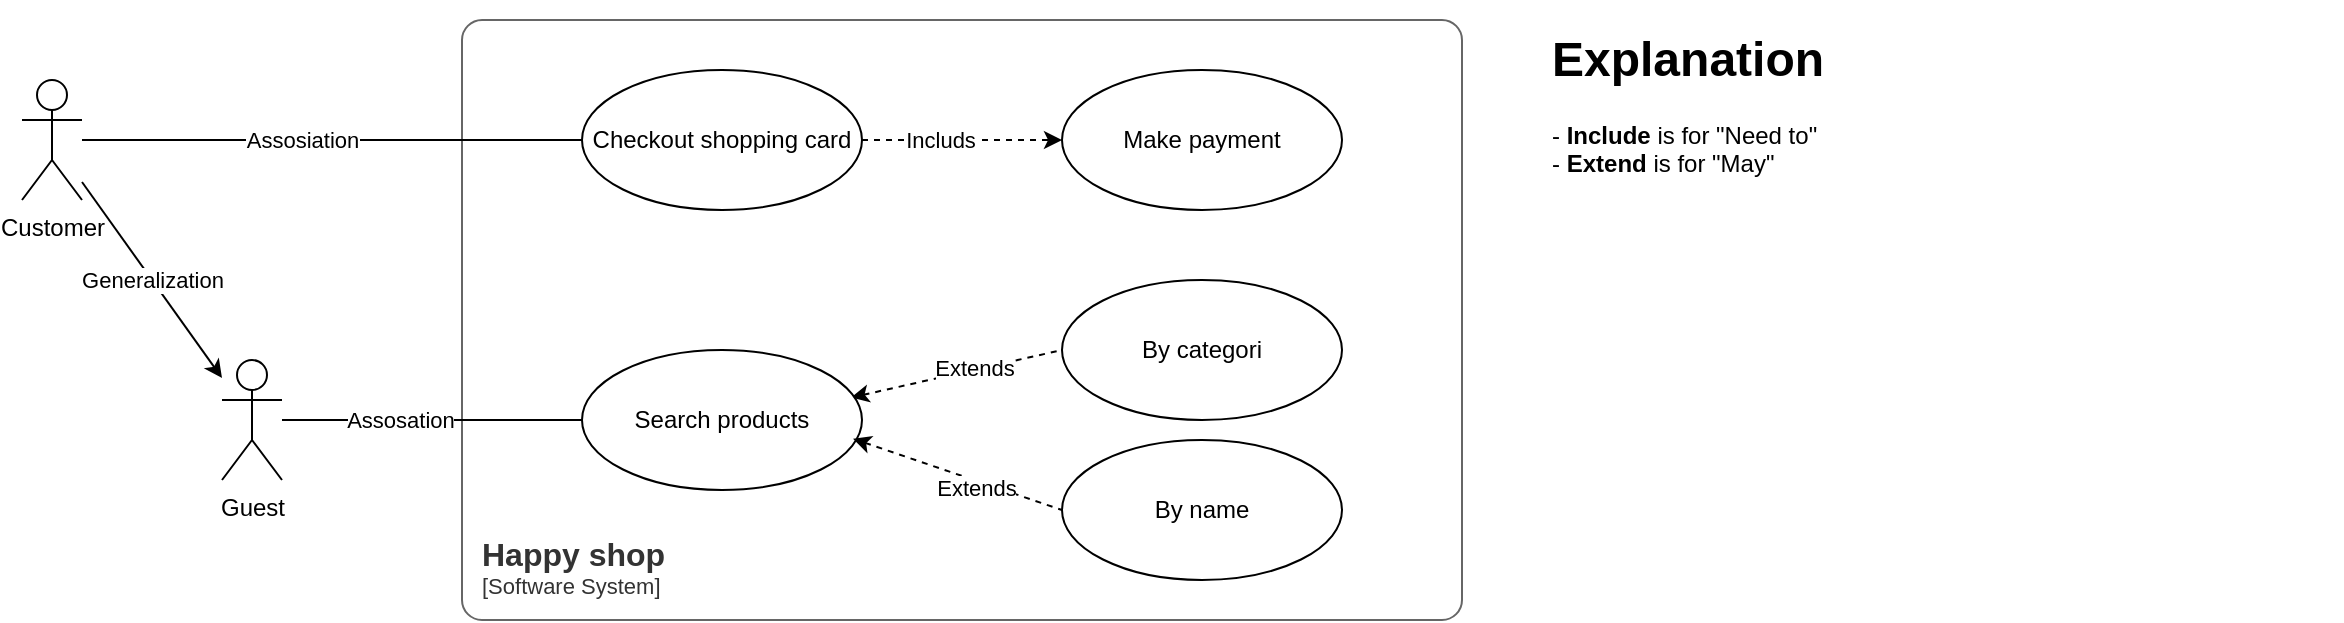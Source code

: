 <mxfile version="15.8.7" type="device"><diagram id="fQa1Uw3RF4UNNrXjqg_5" name="Page-1"><mxGraphModel dx="1038" dy="641" grid="1" gridSize="10" guides="1" tooltips="1" connect="1" arrows="1" fold="1" page="1" pageScale="1" pageWidth="827" pageHeight="1169" math="0" shadow="0"><root><mxCell id="0"/><mxCell id="1" parent="0"/><object placeholders="1" c4Name="Happy shop" c4Type="SystemScopeBoundary" c4Application="Software System" label="&lt;font style=&quot;font-size: 16px&quot;&gt;&lt;b&gt;&lt;div style=&quot;text-align: left&quot;&gt;%c4Name%&lt;/div&gt;&lt;/b&gt;&lt;/font&gt;&lt;div style=&quot;text-align: left&quot;&gt;[%c4Application%]&lt;/div&gt;" id="cK9wWnLJ-EMBHX6z5Lys-1"><mxCell style="rounded=1;fontSize=11;whiteSpace=wrap;html=1;arcSize=20;fillColor=none;strokeColor=#666666;fontColor=#333333;labelBackgroundColor=none;align=left;verticalAlign=bottom;labelBorderColor=none;spacingTop=0;spacing=10;metaEdit=1;rotatable=0;perimeter=rectanglePerimeter;noLabel=0;labelPadding=0;allowArrows=0;connectable=0;expand=0;recursiveResize=0;editable=1;pointerEvents=0;absoluteArcSize=1;points=[[0.25,0,0],[0.5,0,0],[0.75,0,0],[1,0.25,0],[1,0.5,0],[1,0.75,0],[0.75,1,0],[0.5,1,0],[0.25,1,0],[0,0.75,0],[0,0.5,0],[0,0.25,0]];" parent="1" vertex="1"><mxGeometry x="300" y="110" width="500" height="300" as="geometry"/></mxCell></object><mxCell id="cK9wWnLJ-EMBHX6z5Lys-5" value="Generalization" style="rounded=0;orthogonalLoop=1;jettySize=auto;html=1;" parent="1" source="cK9wWnLJ-EMBHX6z5Lys-2" target="cK9wWnLJ-EMBHX6z5Lys-3" edge="1"><mxGeometry relative="1" as="geometry"/></mxCell><mxCell id="cK9wWnLJ-EMBHX6z5Lys-14" style="edgeStyle=orthogonalEdgeStyle;rounded=0;orthogonalLoop=1;jettySize=auto;html=1;entryX=0;entryY=0.5;entryDx=0;entryDy=0;strokeColor=default;endArrow=none;endFill=0;" parent="1" source="cK9wWnLJ-EMBHX6z5Lys-2" target="cK9wWnLJ-EMBHX6z5Lys-7" edge="1"><mxGeometry relative="1" as="geometry"/></mxCell><mxCell id="cK9wWnLJ-EMBHX6z5Lys-24" value="Assosiation" style="edgeLabel;html=1;align=center;verticalAlign=middle;resizable=0;points=[];" parent="cK9wWnLJ-EMBHX6z5Lys-14" vertex="1" connectable="0"><mxGeometry x="-0.121" relative="1" as="geometry"><mxPoint as="offset"/></mxGeometry></mxCell><mxCell id="cK9wWnLJ-EMBHX6z5Lys-2" value="Customer&lt;br&gt;" style="shape=umlActor;verticalLabelPosition=bottom;verticalAlign=top;html=1;" parent="1" vertex="1"><mxGeometry x="80" y="140" width="30" height="60" as="geometry"/></mxCell><mxCell id="cK9wWnLJ-EMBHX6z5Lys-15" style="edgeStyle=orthogonalEdgeStyle;rounded=0;orthogonalLoop=1;jettySize=auto;html=1;entryX=0;entryY=0.5;entryDx=0;entryDy=0;endArrow=none;endFill=0;strokeColor=default;" parent="1" source="cK9wWnLJ-EMBHX6z5Lys-3" target="cK9wWnLJ-EMBHX6z5Lys-8" edge="1"><mxGeometry relative="1" as="geometry"/></mxCell><mxCell id="cK9wWnLJ-EMBHX6z5Lys-25" value="Assosation" style="edgeLabel;html=1;align=center;verticalAlign=middle;resizable=0;points=[];" parent="cK9wWnLJ-EMBHX6z5Lys-15" vertex="1" connectable="0"><mxGeometry x="-0.213" relative="1" as="geometry"><mxPoint as="offset"/></mxGeometry></mxCell><mxCell id="cK9wWnLJ-EMBHX6z5Lys-3" value="Guest" style="shape=umlActor;verticalLabelPosition=bottom;verticalAlign=top;html=1;" parent="1" vertex="1"><mxGeometry x="180" y="280" width="30" height="60" as="geometry"/></mxCell><mxCell id="cK9wWnLJ-EMBHX6z5Lys-16" value="" style="edgeStyle=orthogonalEdgeStyle;rounded=0;orthogonalLoop=1;jettySize=auto;html=1;endArrow=classic;endFill=1;strokeColor=default;dashed=1;" parent="1" source="cK9wWnLJ-EMBHX6z5Lys-7" target="cK9wWnLJ-EMBHX6z5Lys-11" edge="1"><mxGeometry relative="1" as="geometry"/></mxCell><mxCell id="cK9wWnLJ-EMBHX6z5Lys-22" value="Includs" style="edgeLabel;html=1;align=center;verticalAlign=middle;resizable=0;points=[];" parent="cK9wWnLJ-EMBHX6z5Lys-16" vertex="1" connectable="0"><mxGeometry x="-0.22" relative="1" as="geometry"><mxPoint as="offset"/></mxGeometry></mxCell><mxCell id="cK9wWnLJ-EMBHX6z5Lys-7" value="Checkout shopping card" style="ellipse;whiteSpace=wrap;html=1;" parent="1" vertex="1"><mxGeometry x="360" y="135" width="140" height="70" as="geometry"/></mxCell><mxCell id="cK9wWnLJ-EMBHX6z5Lys-17" style="rounded=0;orthogonalLoop=1;jettySize=auto;html=1;entryX=0;entryY=0.5;entryDx=0;entryDy=0;dashed=1;endArrow=none;endFill=0;strokeColor=default;startArrow=classic;startFill=1;exitX=0.961;exitY=0.34;exitDx=0;exitDy=0;exitPerimeter=0;" parent="1" source="cK9wWnLJ-EMBHX6z5Lys-8" target="cK9wWnLJ-EMBHX6z5Lys-9" edge="1"><mxGeometry relative="1" as="geometry"/></mxCell><mxCell id="cK9wWnLJ-EMBHX6z5Lys-19" value="Extends" style="edgeLabel;html=1;align=center;verticalAlign=middle;resizable=0;points=[];" parent="cK9wWnLJ-EMBHX6z5Lys-17" vertex="1" connectable="0"><mxGeometry x="0.157" y="1" relative="1" as="geometry"><mxPoint as="offset"/></mxGeometry></mxCell><mxCell id="cK9wWnLJ-EMBHX6z5Lys-8" value="Search products" style="ellipse;whiteSpace=wrap;html=1;" parent="1" vertex="1"><mxGeometry x="360" y="275" width="140" height="70" as="geometry"/></mxCell><mxCell id="cK9wWnLJ-EMBHX6z5Lys-9" value="By categori" style="ellipse;whiteSpace=wrap;html=1;" parent="1" vertex="1"><mxGeometry x="600" y="240" width="140" height="70" as="geometry"/></mxCell><mxCell id="cK9wWnLJ-EMBHX6z5Lys-10" value="By name" style="ellipse;whiteSpace=wrap;html=1;" parent="1" vertex="1"><mxGeometry x="600" y="320" width="140" height="70" as="geometry"/></mxCell><mxCell id="cK9wWnLJ-EMBHX6z5Lys-11" value="Make payment" style="ellipse;whiteSpace=wrap;html=1;" parent="1" vertex="1"><mxGeometry x="600" y="135" width="140" height="70" as="geometry"/></mxCell><mxCell id="cK9wWnLJ-EMBHX6z5Lys-18" style="rounded=0;orthogonalLoop=1;jettySize=auto;html=1;entryX=0;entryY=0.5;entryDx=0;entryDy=0;dashed=1;endArrow=none;endFill=0;strokeColor=default;startArrow=classic;startFill=1;exitX=0.968;exitY=0.634;exitDx=0;exitDy=0;exitPerimeter=0;" parent="1" source="cK9wWnLJ-EMBHX6z5Lys-8" target="cK9wWnLJ-EMBHX6z5Lys-10" edge="1"><mxGeometry relative="1" as="geometry"><mxPoint x="510" y="350" as="sourcePoint"/><mxPoint x="610" y="285" as="targetPoint"/></mxGeometry></mxCell><mxCell id="cK9wWnLJ-EMBHX6z5Lys-21" value="Extends" style="edgeLabel;html=1;align=center;verticalAlign=middle;resizable=0;points=[];" parent="cK9wWnLJ-EMBHX6z5Lys-18" vertex="1" connectable="0"><mxGeometry x="0.197" y="-3" relative="1" as="geometry"><mxPoint as="offset"/></mxGeometry></mxCell><mxCell id="cK9wWnLJ-EMBHX6z5Lys-26" value="&lt;h1&gt;Explanation&lt;/h1&gt;&lt;p&gt;- &lt;b&gt;Include &lt;/b&gt;is for &quot;Need to&quot;&lt;br&gt;- &lt;b&gt;Extend&lt;/b&gt; is for &quot;May&quot;&lt;/p&gt;&lt;p&gt;&lt;br&gt;&lt;/p&gt;&lt;p&gt;&lt;br&gt;&lt;/p&gt;" style="text;html=1;strokeColor=none;fillColor=none;spacing=5;spacingTop=-20;whiteSpace=wrap;overflow=hidden;rounded=0;" parent="1" vertex="1"><mxGeometry x="840" y="110" width="400" height="120" as="geometry"/></mxCell></root></mxGraphModel></diagram></mxfile>